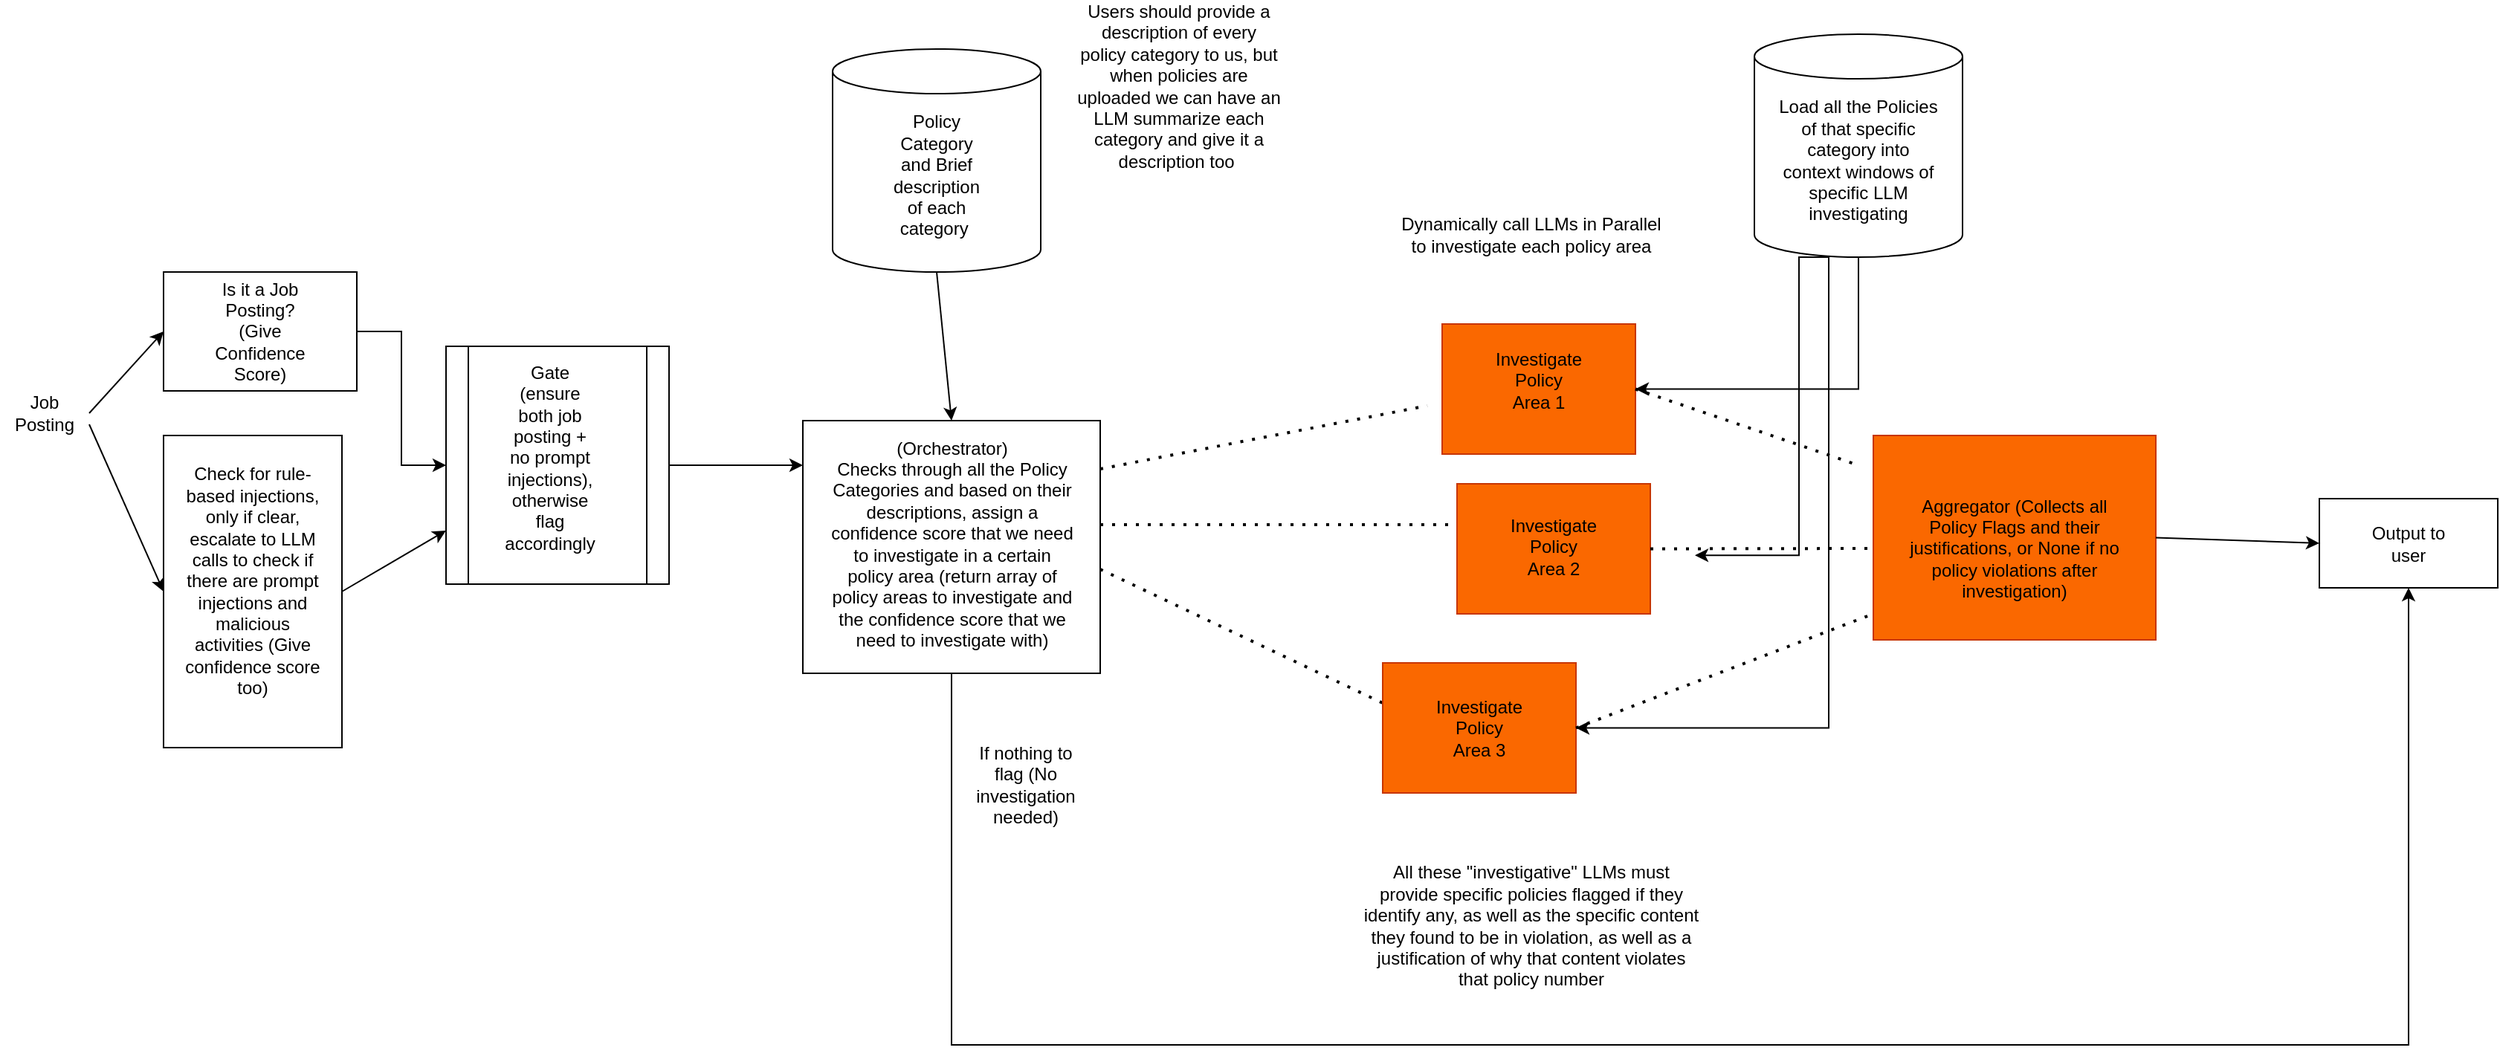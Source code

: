 <mxfile version="27.0.6">
  <diagram name="Page-1" id="Sq1QqRHBhEGgmif4Jlx_">
    <mxGraphModel grid="1" page="1" gridSize="10" guides="1" tooltips="1" connect="1" arrows="1" fold="1" pageScale="1" pageWidth="850" pageHeight="1100" math="0" shadow="0">
      <root>
        <mxCell id="0" />
        <mxCell id="1" parent="0" />
        <mxCell id="_qnc87mY97x_xuCPpzBz-13" style="edgeStyle=orthogonalEdgeStyle;rounded=0;orthogonalLoop=1;jettySize=auto;html=1;exitX=1;exitY=0.5;exitDx=0;exitDy=0;entryX=0;entryY=0.5;entryDx=0;entryDy=0;" edge="1" parent="1" source="_qnc87mY97x_xuCPpzBz-2" target="_qnc87mY97x_xuCPpzBz-11">
          <mxGeometry relative="1" as="geometry" />
        </mxCell>
        <mxCell id="_qnc87mY97x_xuCPpzBz-2" value="" style="rounded=0;whiteSpace=wrap;html=1;fillColor=light-dark(#FFFFFF,#FF8000);" vertex="1" parent="1">
          <mxGeometry x="-80" y="200" width="130" height="80" as="geometry" />
        </mxCell>
        <mxCell id="_qnc87mY97x_xuCPpzBz-3" value="Job Posting" style="text;html=1;align=center;verticalAlign=middle;whiteSpace=wrap;rounded=0;" vertex="1" parent="1">
          <mxGeometry x="-190" y="280" width="60" height="30" as="geometry" />
        </mxCell>
        <mxCell id="_qnc87mY97x_xuCPpzBz-4" value="" style="rounded=0;whiteSpace=wrap;html=1;fillColor=light-dark(#FFFFFF,#FF8000);" vertex="1" parent="1">
          <mxGeometry x="-80" y="310" width="120" height="210" as="geometry" />
        </mxCell>
        <mxCell id="_qnc87mY97x_xuCPpzBz-5" value="" style="endArrow=classic;html=1;rounded=0;exitX=1;exitY=0.5;exitDx=0;exitDy=0;entryX=0;entryY=0.5;entryDx=0;entryDy=0;" edge="1" parent="1" source="_qnc87mY97x_xuCPpzBz-3" target="_qnc87mY97x_xuCPpzBz-2">
          <mxGeometry width="50" height="50" relative="1" as="geometry">
            <mxPoint x="140" y="400" as="sourcePoint" />
            <mxPoint x="190" y="350" as="targetPoint" />
            <Array as="points" />
          </mxGeometry>
        </mxCell>
        <mxCell id="_qnc87mY97x_xuCPpzBz-6" value="" style="endArrow=classic;html=1;rounded=0;exitX=1;exitY=0.75;exitDx=0;exitDy=0;entryX=0;entryY=0.5;entryDx=0;entryDy=0;" edge="1" parent="1" source="_qnc87mY97x_xuCPpzBz-3" target="_qnc87mY97x_xuCPpzBz-4">
          <mxGeometry width="50" height="50" relative="1" as="geometry">
            <mxPoint x="140" y="400" as="sourcePoint" />
            <mxPoint x="190" y="350" as="targetPoint" />
          </mxGeometry>
        </mxCell>
        <mxCell id="_qnc87mY97x_xuCPpzBz-7" value="Is it a Job Posting? (Give Confidence Score)" style="text;html=1;align=center;verticalAlign=middle;whiteSpace=wrap;rounded=0;" vertex="1" parent="1">
          <mxGeometry x="-45" y="222.5" width="60" height="35" as="geometry" />
        </mxCell>
        <mxCell id="_qnc87mY97x_xuCPpzBz-8" value="Check for rule-based injections, only if clear, escalate to LLM calls to check if there are prompt injections and malicious activities (Give confidence score too)" style="text;html=1;align=center;verticalAlign=middle;whiteSpace=wrap;rounded=0;" vertex="1" parent="1">
          <mxGeometry x="-70" y="385" width="100" height="45" as="geometry" />
        </mxCell>
        <mxCell id="_qnc87mY97x_xuCPpzBz-10" value="" style="endArrow=classic;html=1;rounded=0;exitX=1;exitY=0.5;exitDx=0;exitDy=0;" edge="1" parent="1" source="_qnc87mY97x_xuCPpzBz-4" target="_qnc87mY97x_xuCPpzBz-11">
          <mxGeometry width="50" height="50" relative="1" as="geometry">
            <mxPoint x="140" y="400" as="sourcePoint" />
            <mxPoint x="120" y="300" as="targetPoint" />
          </mxGeometry>
        </mxCell>
        <mxCell id="_qnc87mY97x_xuCPpzBz-11" value="" style="shape=process;whiteSpace=wrap;html=1;backgroundOutline=1;" vertex="1" parent="1">
          <mxGeometry x="110" y="250" width="150" height="160" as="geometry" />
        </mxCell>
        <mxCell id="_qnc87mY97x_xuCPpzBz-12" value="Gate (ensure both job posting + no prompt injections), otherwise flag accordingly" style="text;html=1;align=center;verticalAlign=middle;whiteSpace=wrap;rounded=0;" vertex="1" parent="1">
          <mxGeometry x="150" y="310" width="60" height="30" as="geometry" />
        </mxCell>
        <mxCell id="_qnc87mY97x_xuCPpzBz-15" value="" style="endArrow=classic;html=1;rounded=0;exitX=1;exitY=0.5;exitDx=0;exitDy=0;" edge="1" parent="1" source="_qnc87mY97x_xuCPpzBz-11">
          <mxGeometry width="50" height="50" relative="1" as="geometry">
            <mxPoint x="430" y="380" as="sourcePoint" />
            <mxPoint x="350" y="330" as="targetPoint" />
          </mxGeometry>
        </mxCell>
        <mxCell id="_qnc87mY97x_xuCPpzBz-16" value="" style="shape=cylinder3;whiteSpace=wrap;html=1;boundedLbl=1;backgroundOutline=1;size=15;" vertex="1" parent="1">
          <mxGeometry x="370" y="50" width="140" height="150" as="geometry" />
        </mxCell>
        <mxCell id="_qnc87mY97x_xuCPpzBz-17" value="" style="endArrow=classic;html=1;rounded=0;exitX=0.5;exitY=1;exitDx=0;exitDy=0;exitPerimeter=0;entryX=0.5;entryY=0;entryDx=0;entryDy=0;" edge="1" parent="1" source="_qnc87mY97x_xuCPpzBz-16" target="_qnc87mY97x_xuCPpzBz-19">
          <mxGeometry width="50" height="50" relative="1" as="geometry">
            <mxPoint x="430" y="380" as="sourcePoint" />
            <mxPoint x="410" y="300" as="targetPoint" />
          </mxGeometry>
        </mxCell>
        <mxCell id="_qnc87mY97x_xuCPpzBz-18" value="Policy Category and Brief description of each category&amp;nbsp;" style="text;html=1;align=center;verticalAlign=middle;whiteSpace=wrap;rounded=0;" vertex="1" parent="1">
          <mxGeometry x="410" y="120" width="60" height="30" as="geometry" />
        </mxCell>
        <mxCell id="_qnc87mY97x_xuCPpzBz-49" style="edgeStyle=orthogonalEdgeStyle;rounded=0;orthogonalLoop=1;jettySize=auto;html=1;exitX=0.5;exitY=1;exitDx=0;exitDy=0;entryX=0.5;entryY=1;entryDx=0;entryDy=0;" edge="1" parent="1" source="_qnc87mY97x_xuCPpzBz-19" target="_qnc87mY97x_xuCPpzBz-46">
          <mxGeometry relative="1" as="geometry">
            <Array as="points">
              <mxPoint x="450" y="720" />
              <mxPoint x="1430" y="720" />
            </Array>
          </mxGeometry>
        </mxCell>
        <mxCell id="_qnc87mY97x_xuCPpzBz-19" value="" style="rounded=0;whiteSpace=wrap;html=1;fillColor=light-dark(#FFFFFF,#FF8000);" vertex="1" parent="1">
          <mxGeometry x="350" y="300" width="200" height="170" as="geometry" />
        </mxCell>
        <mxCell id="_qnc87mY97x_xuCPpzBz-20" value="(Orchestrator)&lt;br&gt;Checks through all the Policy Categories and based on their descriptions, assign a confidence score that we need to investigate in a certain policy area (return array of policy areas to investigate and the confidence score that we need to investigate with)" style="text;html=1;align=center;verticalAlign=middle;whiteSpace=wrap;rounded=0;" vertex="1" parent="1">
          <mxGeometry x="367.5" y="340" width="165" height="85" as="geometry" />
        </mxCell>
        <mxCell id="_qnc87mY97x_xuCPpzBz-27" value="" style="endArrow=none;dashed=1;html=1;dashPattern=1 3;strokeWidth=2;rounded=0;" edge="1" parent="1">
          <mxGeometry width="50" height="50" relative="1" as="geometry">
            <mxPoint x="550" y="370" as="sourcePoint" />
            <mxPoint x="790" y="370" as="targetPoint" />
            <Array as="points">
              <mxPoint x="740" y="370" />
            </Array>
          </mxGeometry>
        </mxCell>
        <mxCell id="_qnc87mY97x_xuCPpzBz-28" value="" style="endArrow=none;dashed=1;html=1;dashPattern=1 3;strokeWidth=2;rounded=0;" edge="1" parent="1">
          <mxGeometry width="50" height="50" relative="1" as="geometry">
            <mxPoint x="550" y="400" as="sourcePoint" />
            <mxPoint x="740" y="490" as="targetPoint" />
            <Array as="points" />
          </mxGeometry>
        </mxCell>
        <mxCell id="_qnc87mY97x_xuCPpzBz-29" value="" style="endArrow=none;dashed=1;html=1;dashPattern=1 3;strokeWidth=2;rounded=0;" edge="1" parent="1">
          <mxGeometry width="50" height="50" relative="1" as="geometry">
            <mxPoint x="550" y="332.5" as="sourcePoint" />
            <mxPoint x="770" y="290" as="targetPoint" />
            <Array as="points" />
          </mxGeometry>
        </mxCell>
        <mxCell id="_qnc87mY97x_xuCPpzBz-30" value="" style="rounded=0;whiteSpace=wrap;html=1;fillColor=#fa6800;fontColor=#000000;strokeColor=#C73500;" vertex="1" parent="1">
          <mxGeometry x="780" y="235" width="130" height="87.5" as="geometry" />
        </mxCell>
        <mxCell id="_qnc87mY97x_xuCPpzBz-31" value="" style="rounded=0;whiteSpace=wrap;html=1;fillColor=#fa6800;fontColor=#000000;strokeColor=#C73500;" vertex="1" parent="1">
          <mxGeometry x="790" y="342.5" width="130" height="87.5" as="geometry" />
        </mxCell>
        <mxCell id="_qnc87mY97x_xuCPpzBz-32" value="" style="rounded=0;whiteSpace=wrap;html=1;fillColor=#fa6800;fontColor=#000000;strokeColor=#C73500;" vertex="1" parent="1">
          <mxGeometry x="740" y="463" width="130" height="87.5" as="geometry" />
        </mxCell>
        <mxCell id="_qnc87mY97x_xuCPpzBz-33" value="" style="endArrow=none;dashed=1;html=1;dashPattern=1 3;strokeWidth=2;rounded=0;exitX=1;exitY=0.5;exitDx=0;exitDy=0;" edge="1" parent="1" source="_qnc87mY97x_xuCPpzBz-30">
          <mxGeometry width="50" height="50" relative="1" as="geometry">
            <mxPoint x="1090" y="382.5" as="sourcePoint" />
            <mxPoint x="1060" y="330" as="targetPoint" />
            <Array as="points" />
          </mxGeometry>
        </mxCell>
        <mxCell id="_qnc87mY97x_xuCPpzBz-34" value="" style="endArrow=none;dashed=1;html=1;dashPattern=1 3;strokeWidth=2;rounded=0;exitX=1;exitY=0.5;exitDx=0;exitDy=0;" edge="1" parent="1" source="_qnc87mY97x_xuCPpzBz-31">
          <mxGeometry width="50" height="50" relative="1" as="geometry">
            <mxPoint x="1040" y="562.5" as="sourcePoint" />
            <mxPoint x="1070" y="386" as="targetPoint" />
            <Array as="points" />
          </mxGeometry>
        </mxCell>
        <mxCell id="_qnc87mY97x_xuCPpzBz-35" value="" style="endArrow=none;dashed=1;html=1;dashPattern=1 3;strokeWidth=2;rounded=0;exitX=1;exitY=0.5;exitDx=0;exitDy=0;" edge="1" parent="1" source="_qnc87mY97x_xuCPpzBz-32">
          <mxGeometry width="50" height="50" relative="1" as="geometry">
            <mxPoint x="1060" y="540" as="sourcePoint" />
            <mxPoint x="1070" y="430" as="targetPoint" />
            <Array as="points" />
          </mxGeometry>
        </mxCell>
        <mxCell id="_qnc87mY97x_xuCPpzBz-36" value="" style="rounded=0;whiteSpace=wrap;html=1;fillColor=#fa6800;fontColor=#000000;strokeColor=#C73500;" vertex="1" parent="1">
          <mxGeometry x="1070" y="310" width="190" height="137.5" as="geometry" />
        </mxCell>
        <mxCell id="_qnc87mY97x_xuCPpzBz-37" value="Aggregator (Collects all Policy Flags and their justifications, or None if no policy violations after investigation)" style="text;html=1;align=center;verticalAlign=middle;whiteSpace=wrap;rounded=0;" vertex="1" parent="1">
          <mxGeometry x="1090" y="352.5" width="150" height="67.5" as="geometry" />
        </mxCell>
        <mxCell id="_qnc87mY97x_xuCPpzBz-38" value="Dynamically call LLMs in Parallel to investigate each policy area" style="text;html=1;align=center;verticalAlign=middle;whiteSpace=wrap;rounded=0;strokeColor=light-dark(transparent,#FFFF00);" vertex="1" parent="1">
          <mxGeometry x="750" y="160" width="180" height="30" as="geometry" />
        </mxCell>
        <mxCell id="_qnc87mY97x_xuCPpzBz-39" value="Investigate Policy Area 1" style="text;html=1;align=center;verticalAlign=middle;whiteSpace=wrap;rounded=0;" vertex="1" parent="1">
          <mxGeometry x="815" y="257.5" width="60" height="30" as="geometry" />
        </mxCell>
        <mxCell id="_qnc87mY97x_xuCPpzBz-40" value="Investigate Policy Area 2" style="text;html=1;align=center;verticalAlign=middle;whiteSpace=wrap;rounded=0;" vertex="1" parent="1">
          <mxGeometry x="825" y="370" width="60" height="30" as="geometry" />
        </mxCell>
        <mxCell id="_qnc87mY97x_xuCPpzBz-41" value="Investigate Policy Area 3" style="text;html=1;align=center;verticalAlign=middle;whiteSpace=wrap;rounded=0;" vertex="1" parent="1">
          <mxGeometry x="775" y="491.75" width="60" height="30" as="geometry" />
        </mxCell>
        <mxCell id="_qnc87mY97x_xuCPpzBz-42" value="All these &quot;investigative&quot; LLMs must provide specific policies flagged if they identify any, as well as the specific content they found to be in violation, as well as a justification of why that content violates that policy number" style="text;html=1;align=center;verticalAlign=middle;whiteSpace=wrap;rounded=0;fillColor=light-dark(transparent,#CCCC00);" vertex="1" parent="1">
          <mxGeometry x="725" y="580" width="230" height="120" as="geometry" />
        </mxCell>
        <mxCell id="_qnc87mY97x_xuCPpzBz-50" style="edgeStyle=orthogonalEdgeStyle;rounded=0;orthogonalLoop=1;jettySize=auto;html=1;entryX=1;entryY=0.5;entryDx=0;entryDy=0;" edge="1" parent="1" target="_qnc87mY97x_xuCPpzBz-30">
          <mxGeometry relative="1" as="geometry">
            <mxPoint x="1060" y="190" as="sourcePoint" />
            <Array as="points">
              <mxPoint x="1060" y="279" />
            </Array>
          </mxGeometry>
        </mxCell>
        <mxCell id="_qnc87mY97x_xuCPpzBz-51" style="edgeStyle=orthogonalEdgeStyle;rounded=0;orthogonalLoop=1;jettySize=auto;html=1;exitX=0.145;exitY=1;exitDx=0;exitDy=-4.35;exitPerimeter=0;entryX=1;entryY=0.5;entryDx=0;entryDy=0;" edge="1" parent="1">
          <mxGeometry relative="1" as="geometry">
            <mxPoint x="1040.3" y="190.0" as="sourcePoint" />
            <mxPoint x="950" y="390.6" as="targetPoint" />
            <Array as="points">
              <mxPoint x="1020" y="190.35" />
              <mxPoint x="1020" y="390.35" />
            </Array>
          </mxGeometry>
        </mxCell>
        <mxCell id="_qnc87mY97x_xuCPpzBz-52" style="edgeStyle=orthogonalEdgeStyle;rounded=0;orthogonalLoop=1;jettySize=auto;html=1;exitX=0.145;exitY=1;exitDx=0;exitDy=-4.35;exitPerimeter=0;entryX=1;entryY=0.5;entryDx=0;entryDy=0;" edge="1" parent="1" source="_qnc87mY97x_xuCPpzBz-43" target="_qnc87mY97x_xuCPpzBz-32">
          <mxGeometry relative="1" as="geometry">
            <Array as="points">
              <mxPoint x="1040" y="186" />
              <mxPoint x="1040" y="507" />
            </Array>
          </mxGeometry>
        </mxCell>
        <mxCell id="_qnc87mY97x_xuCPpzBz-43" value="" style="shape=cylinder3;whiteSpace=wrap;html=1;boundedLbl=1;backgroundOutline=1;size=15;" vertex="1" parent="1">
          <mxGeometry x="990" y="40" width="140" height="150" as="geometry" />
        </mxCell>
        <mxCell id="_qnc87mY97x_xuCPpzBz-44" value="Load all the Policies of that specific category into context windows of specific LLM investigating" style="text;html=1;align=center;verticalAlign=middle;whiteSpace=wrap;rounded=0;" vertex="1" parent="1">
          <mxGeometry x="1005" y="110" width="110" height="30" as="geometry" />
        </mxCell>
        <mxCell id="_qnc87mY97x_xuCPpzBz-45" value="Users should provide a description of every policy category to us, but when policies are uploaded we can have an LLM summarize each category and give it a description too&amp;nbsp;" style="text;html=1;align=center;verticalAlign=middle;whiteSpace=wrap;rounded=0;" vertex="1" parent="1">
          <mxGeometry x="532.5" y="60" width="140" height="30" as="geometry" />
        </mxCell>
        <mxCell id="_qnc87mY97x_xuCPpzBz-46" value="" style="rounded=0;whiteSpace=wrap;html=1;" vertex="1" parent="1">
          <mxGeometry x="1370" y="352.5" width="120" height="60" as="geometry" />
        </mxCell>
        <mxCell id="_qnc87mY97x_xuCPpzBz-47" value="" style="endArrow=classic;html=1;rounded=0;exitX=1;exitY=0.5;exitDx=0;exitDy=0;entryX=0;entryY=0.5;entryDx=0;entryDy=0;" edge="1" parent="1" source="_qnc87mY97x_xuCPpzBz-36" target="_qnc87mY97x_xuCPpzBz-46">
          <mxGeometry width="50" height="50" relative="1" as="geometry">
            <mxPoint x="930" y="440" as="sourcePoint" />
            <mxPoint x="980" y="390" as="targetPoint" />
          </mxGeometry>
        </mxCell>
        <mxCell id="_qnc87mY97x_xuCPpzBz-48" value="Output to user" style="text;html=1;align=center;verticalAlign=middle;whiteSpace=wrap;rounded=0;" vertex="1" parent="1">
          <mxGeometry x="1400" y="367.5" width="60" height="30" as="geometry" />
        </mxCell>
        <mxCell id="_qnc87mY97x_xuCPpzBz-54" value="If nothing to flag (No investigation needed)" style="text;html=1;align=center;verticalAlign=middle;whiteSpace=wrap;rounded=0;" vertex="1" parent="1">
          <mxGeometry x="460" y="510" width="80" height="70" as="geometry" />
        </mxCell>
      </root>
    </mxGraphModel>
  </diagram>
</mxfile>
